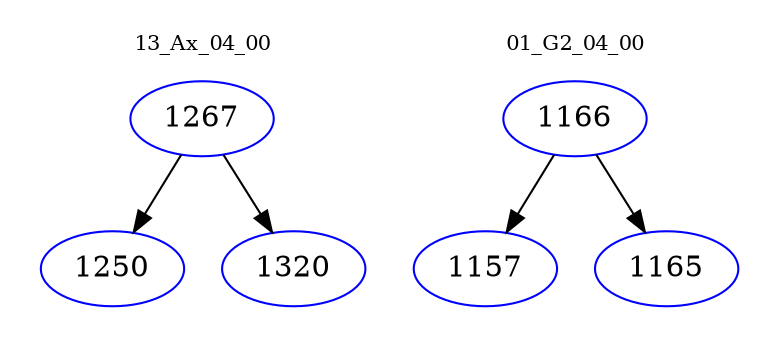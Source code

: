 digraph{
subgraph cluster_0 {
color = white
label = "13_Ax_04_00";
fontsize=10;
T0_1267 [label="1267", color="blue"]
T0_1267 -> T0_1250 [color="black"]
T0_1250 [label="1250", color="blue"]
T0_1267 -> T0_1320 [color="black"]
T0_1320 [label="1320", color="blue"]
}
subgraph cluster_1 {
color = white
label = "01_G2_04_00";
fontsize=10;
T1_1166 [label="1166", color="blue"]
T1_1166 -> T1_1157 [color="black"]
T1_1157 [label="1157", color="blue"]
T1_1166 -> T1_1165 [color="black"]
T1_1165 [label="1165", color="blue"]
}
}
